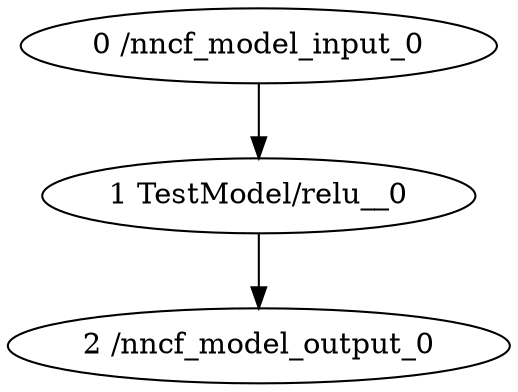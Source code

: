 strict digraph  {
"0 /nncf_model_input_0" [id=0, type=nncf_model_input];
"1 TestModel/relu__0" [id=1, type=relu_];
"2 /nncf_model_output_0" [id=2, type=nncf_model_output];
"0 /nncf_model_input_0" -> "1 TestModel/relu__0";
"1 TestModel/relu__0" -> "2 /nncf_model_output_0";
}
